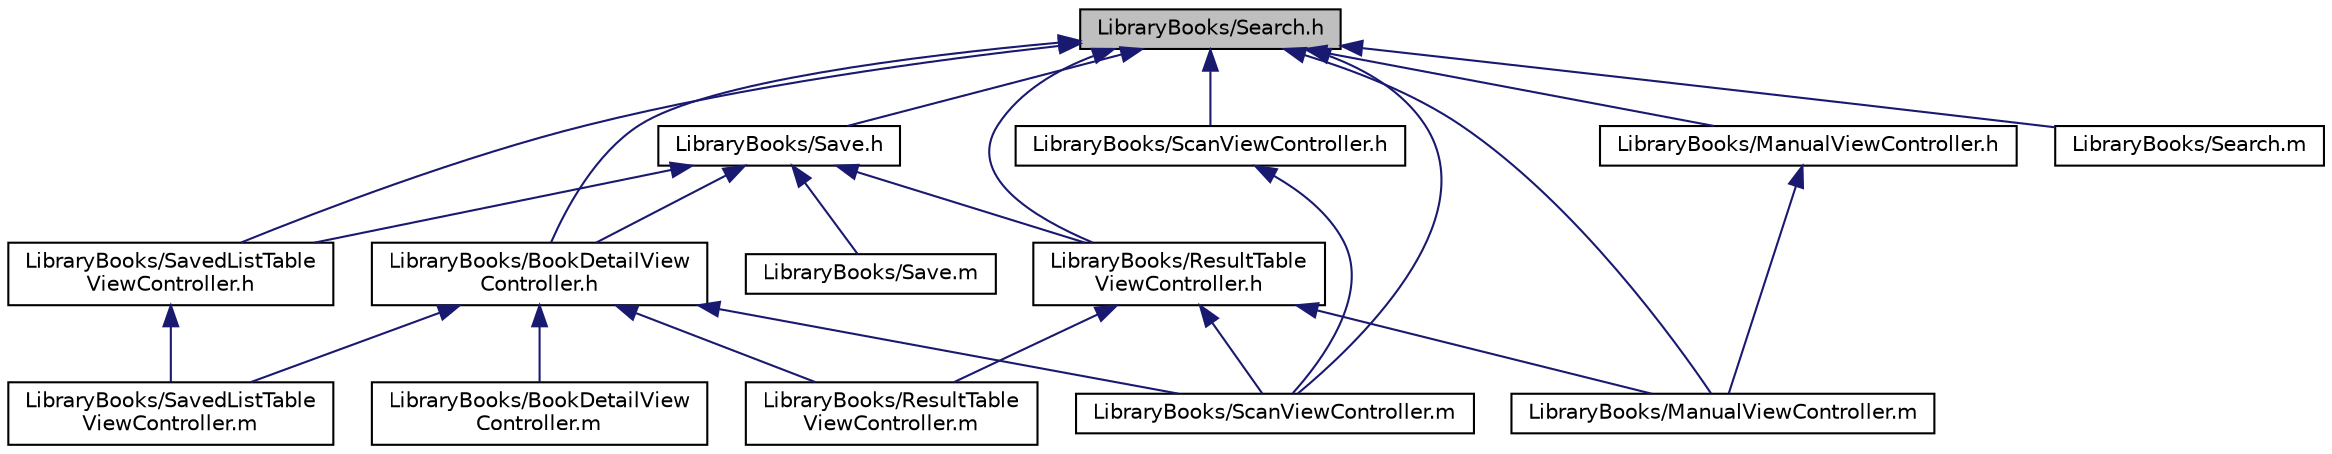digraph "LibraryBooks/Search.h"
{
  edge [fontname="Helvetica",fontsize="10",labelfontname="Helvetica",labelfontsize="10"];
  node [fontname="Helvetica",fontsize="10",shape=record];
  Node1 [label="LibraryBooks/Search.h",height=0.2,width=0.4,color="black", fillcolor="grey75", style="filled", fontcolor="black"];
  Node1 -> Node2 [dir="back",color="midnightblue",fontsize="10",style="solid",fontname="Helvetica"];
  Node2 [label="LibraryBooks/Save.h",height=0.2,width=0.4,color="black", fillcolor="white", style="filled",URL="$_save_8h.html"];
  Node2 -> Node3 [dir="back",color="midnightblue",fontsize="10",style="solid",fontname="Helvetica"];
  Node3 [label="LibraryBooks/BookDetailView\lController.h",height=0.2,width=0.4,color="black", fillcolor="white", style="filled",URL="$_book_detail_view_controller_8h.html"];
  Node3 -> Node4 [dir="back",color="midnightblue",fontsize="10",style="solid",fontname="Helvetica"];
  Node4 [label="LibraryBooks/BookDetailView\lController.m",height=0.2,width=0.4,color="black", fillcolor="white", style="filled",URL="$_book_detail_view_controller_8m.html"];
  Node3 -> Node5 [dir="back",color="midnightblue",fontsize="10",style="solid",fontname="Helvetica"];
  Node5 [label="LibraryBooks/ResultTable\lViewController.m",height=0.2,width=0.4,color="black", fillcolor="white", style="filled",URL="$_result_table_view_controller_8m.html"];
  Node3 -> Node6 [dir="back",color="midnightblue",fontsize="10",style="solid",fontname="Helvetica"];
  Node6 [label="LibraryBooks/SavedListTable\lViewController.m",height=0.2,width=0.4,color="black", fillcolor="white", style="filled",URL="$_saved_list_table_view_controller_8m.html"];
  Node3 -> Node7 [dir="back",color="midnightblue",fontsize="10",style="solid",fontname="Helvetica"];
  Node7 [label="LibraryBooks/ScanViewController.m",height=0.2,width=0.4,color="black", fillcolor="white", style="filled",URL="$_scan_view_controller_8m.html"];
  Node2 -> Node8 [dir="back",color="midnightblue",fontsize="10",style="solid",fontname="Helvetica"];
  Node8 [label="LibraryBooks/ResultTable\lViewController.h",height=0.2,width=0.4,color="black", fillcolor="white", style="filled",URL="$_result_table_view_controller_8h.html"];
  Node8 -> Node9 [dir="back",color="midnightblue",fontsize="10",style="solid",fontname="Helvetica"];
  Node9 [label="LibraryBooks/ManualViewController.m",height=0.2,width=0.4,color="black", fillcolor="white", style="filled",URL="$_manual_view_controller_8m.html"];
  Node8 -> Node5 [dir="back",color="midnightblue",fontsize="10",style="solid",fontname="Helvetica"];
  Node8 -> Node7 [dir="back",color="midnightblue",fontsize="10",style="solid",fontname="Helvetica"];
  Node2 -> Node10 [dir="back",color="midnightblue",fontsize="10",style="solid",fontname="Helvetica"];
  Node10 [label="LibraryBooks/Save.m",height=0.2,width=0.4,color="black", fillcolor="white", style="filled",URL="$_save_8m.html"];
  Node2 -> Node11 [dir="back",color="midnightblue",fontsize="10",style="solid",fontname="Helvetica"];
  Node11 [label="LibraryBooks/SavedListTable\lViewController.h",height=0.2,width=0.4,color="black", fillcolor="white", style="filled",URL="$_saved_list_table_view_controller_8h.html"];
  Node11 -> Node6 [dir="back",color="midnightblue",fontsize="10",style="solid",fontname="Helvetica"];
  Node1 -> Node3 [dir="back",color="midnightblue",fontsize="10",style="solid",fontname="Helvetica"];
  Node1 -> Node12 [dir="back",color="midnightblue",fontsize="10",style="solid",fontname="Helvetica"];
  Node12 [label="LibraryBooks/ManualViewController.h",height=0.2,width=0.4,color="black", fillcolor="white", style="filled",URL="$_manual_view_controller_8h.html"];
  Node12 -> Node9 [dir="back",color="midnightblue",fontsize="10",style="solid",fontname="Helvetica"];
  Node1 -> Node8 [dir="back",color="midnightblue",fontsize="10",style="solid",fontname="Helvetica"];
  Node1 -> Node9 [dir="back",color="midnightblue",fontsize="10",style="solid",fontname="Helvetica"];
  Node1 -> Node11 [dir="back",color="midnightblue",fontsize="10",style="solid",fontname="Helvetica"];
  Node1 -> Node13 [dir="back",color="midnightblue",fontsize="10",style="solid",fontname="Helvetica"];
  Node13 [label="LibraryBooks/ScanViewController.h",height=0.2,width=0.4,color="black", fillcolor="white", style="filled",URL="$_scan_view_controller_8h.html"];
  Node13 -> Node7 [dir="back",color="midnightblue",fontsize="10",style="solid",fontname="Helvetica"];
  Node1 -> Node7 [dir="back",color="midnightblue",fontsize="10",style="solid",fontname="Helvetica"];
  Node1 -> Node14 [dir="back",color="midnightblue",fontsize="10",style="solid",fontname="Helvetica"];
  Node14 [label="LibraryBooks/Search.m",height=0.2,width=0.4,color="black", fillcolor="white", style="filled",URL="$_search_8m.html"];
}

